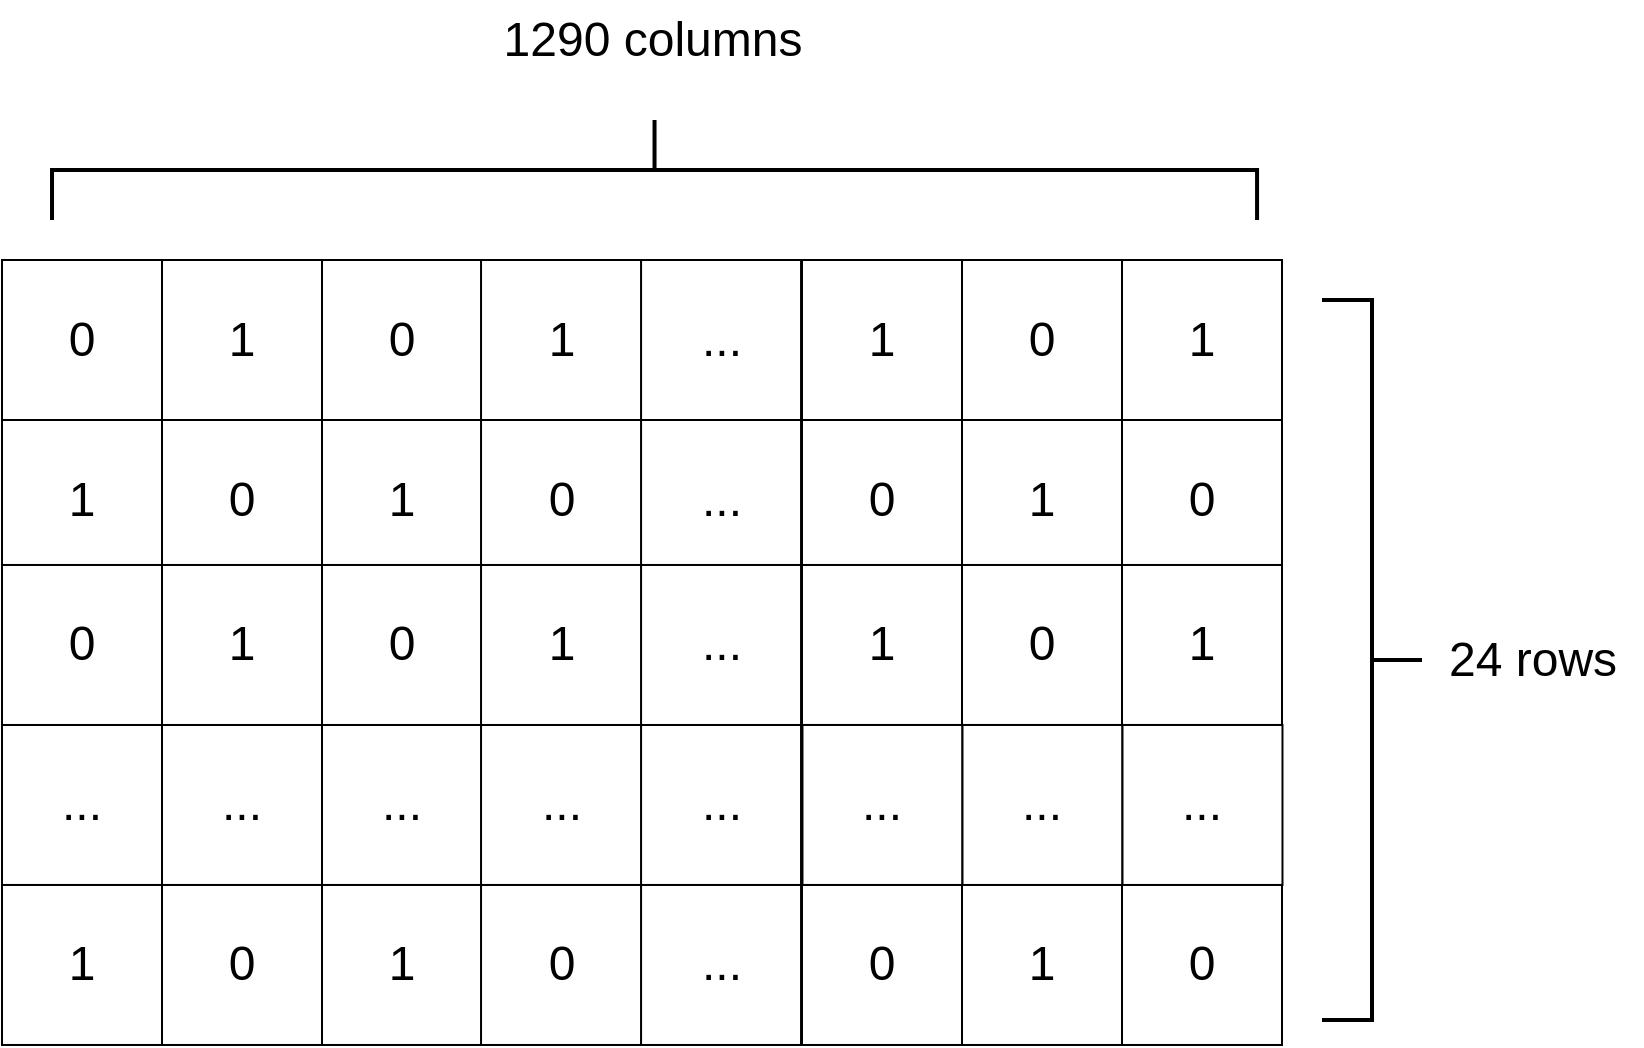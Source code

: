 <mxfile version="24.8.4">
  <diagram name="Page-1" id="5yACLu_tYYQ9U0vQjmjW">
    <mxGraphModel dx="954" dy="581" grid="1" gridSize="10" guides="1" tooltips="1" connect="1" arrows="1" fold="1" page="1" pageScale="1" pageWidth="827" pageHeight="1169" math="0" shadow="0">
      <root>
        <mxCell id="0" />
        <mxCell id="1" parent="0" />
        <mxCell id="NyU2-a-IUpIsPOEJ186r-61" value="&lt;font style=&quot;font-size: 24px;&quot;&gt;0&lt;/font&gt;" style="rounded=0;whiteSpace=wrap;html=1;" parent="1" vertex="1">
          <mxGeometry x="410" y="170" width="80" height="80" as="geometry" />
        </mxCell>
        <mxCell id="NyU2-a-IUpIsPOEJ186r-62" value="&lt;span style=&quot;font-size: 24px;&quot;&gt;1&lt;/span&gt;" style="rounded=0;whiteSpace=wrap;html=1;" parent="1" vertex="1">
          <mxGeometry x="490" y="170" width="80" height="80" as="geometry" />
        </mxCell>
        <mxCell id="NyU2-a-IUpIsPOEJ186r-63" value="&lt;span style=&quot;font-size: 24px;&quot;&gt;0&lt;/span&gt;" style="rounded=0;whiteSpace=wrap;html=1;" parent="1" vertex="1">
          <mxGeometry x="570" y="170" width="80" height="80" as="geometry" />
        </mxCell>
        <mxCell id="NyU2-a-IUpIsPOEJ186r-64" value="&lt;font style=&quot;font-size: 24px;&quot;&gt;...&lt;/font&gt;" style="rounded=0;whiteSpace=wrap;html=1;" parent="1" vertex="1">
          <mxGeometry x="729.52" y="170" width="80" height="80" as="geometry" />
        </mxCell>
        <mxCell id="NyU2-a-IUpIsPOEJ186r-65" value="&lt;span style=&quot;font-size: 24px;&quot;&gt;1&lt;/span&gt;" style="rounded=0;whiteSpace=wrap;html=1;" parent="1" vertex="1">
          <mxGeometry x="810" y="170" width="80" height="80" as="geometry" />
        </mxCell>
        <mxCell id="NyU2-a-IUpIsPOEJ186r-66" value="&lt;span style=&quot;font-size: 24px;&quot;&gt;0&lt;/span&gt;" style="rounded=0;whiteSpace=wrap;html=1;" parent="1" vertex="1">
          <mxGeometry x="890" y="170" width="80" height="80" as="geometry" />
        </mxCell>
        <mxCell id="NyU2-a-IUpIsPOEJ186r-67" value="&lt;span style=&quot;font-size: 24px;&quot;&gt;1&lt;/span&gt;" style="rounded=0;whiteSpace=wrap;html=1;" parent="1" vertex="1">
          <mxGeometry x="970" y="170" width="80" height="80" as="geometry" />
        </mxCell>
        <mxCell id="NyU2-a-IUpIsPOEJ186r-68" value="&lt;span style=&quot;font-size: 24px;&quot;&gt;1&lt;/span&gt;" style="rounded=0;whiteSpace=wrap;html=1;" parent="1" vertex="1">
          <mxGeometry x="410" y="250" width="80" height="80" as="geometry" />
        </mxCell>
        <mxCell id="NyU2-a-IUpIsPOEJ186r-69" value="&lt;span style=&quot;font-size: 24px;&quot;&gt;0&lt;/span&gt;" style="rounded=0;whiteSpace=wrap;html=1;" parent="1" vertex="1">
          <mxGeometry x="490" y="250" width="80" height="80" as="geometry" />
        </mxCell>
        <mxCell id="NyU2-a-IUpIsPOEJ186r-70" value="&lt;span style=&quot;font-size: 24px;&quot;&gt;1&lt;/span&gt;" style="rounded=0;whiteSpace=wrap;html=1;" parent="1" vertex="1">
          <mxGeometry x="570" y="250" width="80" height="80" as="geometry" />
        </mxCell>
        <mxCell id="NyU2-a-IUpIsPOEJ186r-71" value="&lt;font style=&quot;font-size: 24px;&quot;&gt;...&lt;/font&gt;" style="rounded=0;whiteSpace=wrap;html=1;" parent="1" vertex="1">
          <mxGeometry x="729.52" y="250" width="80" height="80" as="geometry" />
        </mxCell>
        <mxCell id="NyU2-a-IUpIsPOEJ186r-75" value="&lt;font style=&quot;font-size: 24px;&quot;&gt;...&lt;/font&gt;" style="rounded=0;whiteSpace=wrap;html=1;" parent="1" vertex="1">
          <mxGeometry x="410" y="402.49" width="80" height="80" as="geometry" />
        </mxCell>
        <mxCell id="NyU2-a-IUpIsPOEJ186r-76" value="&lt;font style=&quot;font-size: 24px;&quot;&gt;...&lt;/font&gt;" style="rounded=0;whiteSpace=wrap;html=1;" parent="1" vertex="1">
          <mxGeometry x="490" y="402.49" width="80" height="80" as="geometry" />
        </mxCell>
        <mxCell id="NyU2-a-IUpIsPOEJ186r-77" value="&lt;font style=&quot;font-size: 24px;&quot;&gt;...&lt;/font&gt;" style="rounded=0;whiteSpace=wrap;html=1;" parent="1" vertex="1">
          <mxGeometry x="570" y="402.49" width="80" height="80" as="geometry" />
        </mxCell>
        <mxCell id="NyU2-a-IUpIsPOEJ186r-78" value="&lt;font style=&quot;font-size: 24px;&quot;&gt;...&lt;/font&gt;" style="rounded=0;whiteSpace=wrap;html=1;" parent="1" vertex="1">
          <mxGeometry x="729.52" y="402.49" width="80" height="80" as="geometry" />
        </mxCell>
        <mxCell id="NyU2-a-IUpIsPOEJ186r-89" value="" style="strokeWidth=2;html=1;shape=mxgraph.flowchart.annotation_2;align=left;labelPosition=right;pointerEvents=1;rotation=-180;" parent="1" vertex="1">
          <mxGeometry x="1070" y="190" width="50" height="360.02" as="geometry" />
        </mxCell>
        <mxCell id="NyU2-a-IUpIsPOEJ186r-90" value="&lt;font style=&quot;font-size: 24px;&quot;&gt;24 rows&lt;/font&gt;" style="text;html=1;align=center;verticalAlign=middle;resizable=0;points=[];autosize=1;strokeColor=none;fillColor=none;" parent="1" vertex="1">
          <mxGeometry x="1120" y="350.01" width="110" height="40" as="geometry" />
        </mxCell>
        <mxCell id="NyU2-a-IUpIsPOEJ186r-91" value="" style="strokeWidth=2;html=1;shape=mxgraph.flowchart.annotation_2;align=left;labelPosition=right;pointerEvents=1;rotation=90;" parent="1" vertex="1">
          <mxGeometry x="711.27" y="-176.25" width="50" height="602.52" as="geometry" />
        </mxCell>
        <mxCell id="NyU2-a-IUpIsPOEJ186r-92" value="&lt;font style=&quot;font-size: 24px;&quot;&gt;1290 columns&lt;/font&gt;" style="text;html=1;align=center;verticalAlign=middle;resizable=0;points=[];autosize=1;strokeColor=none;fillColor=none;" parent="1" vertex="1">
          <mxGeometry x="649.52" y="40" width="170" height="40" as="geometry" />
        </mxCell>
        <mxCell id="l5VGxjxB3sV_cJbCo6qy-1" value="&lt;span style=&quot;font-size: 24px;&quot;&gt;1&lt;/span&gt;" style="rounded=0;whiteSpace=wrap;html=1;" parent="1" vertex="1">
          <mxGeometry x="649.52" y="170.0" width="80" height="80" as="geometry" />
        </mxCell>
        <mxCell id="l5VGxjxB3sV_cJbCo6qy-2" value="&lt;span style=&quot;font-size: 24px;&quot;&gt;0&lt;/span&gt;" style="rounded=0;whiteSpace=wrap;html=1;" parent="1" vertex="1">
          <mxGeometry x="649.52" y="250.0" width="80" height="80" as="geometry" />
        </mxCell>
        <mxCell id="l5VGxjxB3sV_cJbCo6qy-3" value="&lt;font style=&quot;font-size: 24px;&quot;&gt;...&lt;/font&gt;" style="rounded=0;whiteSpace=wrap;html=1;" parent="1" vertex="1">
          <mxGeometry x="649.52" y="402.49" width="80" height="80" as="geometry" />
        </mxCell>
        <mxCell id="l5VGxjxB3sV_cJbCo6qy-5" value="&lt;span style=&quot;font-size: 24px;&quot;&gt;0&lt;/span&gt;" style="rounded=0;whiteSpace=wrap;html=1;" parent="1" vertex="1">
          <mxGeometry x="810" y="250" width="80" height="80" as="geometry" />
        </mxCell>
        <mxCell id="l5VGxjxB3sV_cJbCo6qy-6" value="&lt;span style=&quot;font-size: 24px;&quot;&gt;1&lt;/span&gt;" style="rounded=0;whiteSpace=wrap;html=1;" parent="1" vertex="1">
          <mxGeometry x="890" y="250" width="80" height="80" as="geometry" />
        </mxCell>
        <mxCell id="l5VGxjxB3sV_cJbCo6qy-7" value="&lt;span style=&quot;font-size: 24px;&quot;&gt;0&lt;/span&gt;" style="rounded=0;whiteSpace=wrap;html=1;" parent="1" vertex="1">
          <mxGeometry x="970" y="250" width="80" height="80" as="geometry" />
        </mxCell>
        <mxCell id="l5VGxjxB3sV_cJbCo6qy-8" value="&lt;font style=&quot;font-size: 24px;&quot;&gt;0&lt;/font&gt;" style="rounded=0;whiteSpace=wrap;html=1;" parent="1" vertex="1">
          <mxGeometry x="410" y="322.49" width="80" height="80" as="geometry" />
        </mxCell>
        <mxCell id="l5VGxjxB3sV_cJbCo6qy-9" value="&lt;span style=&quot;font-size: 24px;&quot;&gt;1&lt;/span&gt;" style="rounded=0;whiteSpace=wrap;html=1;" parent="1" vertex="1">
          <mxGeometry x="490" y="322.49" width="80" height="80" as="geometry" />
        </mxCell>
        <mxCell id="l5VGxjxB3sV_cJbCo6qy-10" value="&lt;span style=&quot;font-size: 24px;&quot;&gt;0&lt;/span&gt;" style="rounded=0;whiteSpace=wrap;html=1;" parent="1" vertex="1">
          <mxGeometry x="570" y="322.49" width="80" height="80" as="geometry" />
        </mxCell>
        <mxCell id="l5VGxjxB3sV_cJbCo6qy-11" value="&lt;font style=&quot;font-size: 24px;&quot;&gt;...&lt;/font&gt;" style="rounded=0;whiteSpace=wrap;html=1;" parent="1" vertex="1">
          <mxGeometry x="729.52" y="322.49" width="80" height="80" as="geometry" />
        </mxCell>
        <mxCell id="l5VGxjxB3sV_cJbCo6qy-12" value="&lt;span style=&quot;font-size: 24px;&quot;&gt;1&lt;/span&gt;" style="rounded=0;whiteSpace=wrap;html=1;" parent="1" vertex="1">
          <mxGeometry x="810" y="322.49" width="80" height="80" as="geometry" />
        </mxCell>
        <mxCell id="l5VGxjxB3sV_cJbCo6qy-13" value="&lt;span style=&quot;font-size: 24px;&quot;&gt;0&lt;/span&gt;" style="rounded=0;whiteSpace=wrap;html=1;" parent="1" vertex="1">
          <mxGeometry x="890" y="322.49" width="80" height="80" as="geometry" />
        </mxCell>
        <mxCell id="l5VGxjxB3sV_cJbCo6qy-14" value="&lt;span style=&quot;font-size: 24px;&quot;&gt;1&lt;/span&gt;" style="rounded=0;whiteSpace=wrap;html=1;" parent="1" vertex="1">
          <mxGeometry x="970" y="322.49" width="80" height="80" as="geometry" />
        </mxCell>
        <mxCell id="l5VGxjxB3sV_cJbCo6qy-16" value="&lt;span style=&quot;font-size: 24px;&quot;&gt;1&lt;/span&gt;" style="rounded=0;whiteSpace=wrap;html=1;" parent="1" vertex="1">
          <mxGeometry x="649.52" y="322.49" width="80" height="80" as="geometry" />
        </mxCell>
        <mxCell id="l5VGxjxB3sV_cJbCo6qy-22" value="&lt;font style=&quot;font-size: 24px;&quot;&gt;...&lt;/font&gt;" style="rounded=0;whiteSpace=wrap;html=1;" parent="1" vertex="1">
          <mxGeometry x="810.24" y="402.49" width="80" height="80" as="geometry" />
        </mxCell>
        <mxCell id="l5VGxjxB3sV_cJbCo6qy-23" value="&lt;font style=&quot;font-size: 24px;&quot;&gt;...&lt;/font&gt;" style="rounded=0;whiteSpace=wrap;html=1;" parent="1" vertex="1">
          <mxGeometry x="890.24" y="402.49" width="80" height="80" as="geometry" />
        </mxCell>
        <mxCell id="l5VGxjxB3sV_cJbCo6qy-24" value="&lt;font style=&quot;font-size: 24px;&quot;&gt;...&lt;/font&gt;" style="rounded=0;whiteSpace=wrap;html=1;" parent="1" vertex="1">
          <mxGeometry x="970.24" y="402.49" width="80" height="80" as="geometry" />
        </mxCell>
        <mxCell id="l5VGxjxB3sV_cJbCo6qy-27" value="&lt;font style=&quot;font-size: 24px;&quot;&gt;1&lt;/font&gt;" style="rounded=0;whiteSpace=wrap;html=1;" parent="1" vertex="1">
          <mxGeometry x="410" y="482.49" width="80" height="80" as="geometry" />
        </mxCell>
        <mxCell id="l5VGxjxB3sV_cJbCo6qy-28" value="&lt;span style=&quot;font-size: 24px;&quot;&gt;0&lt;/span&gt;" style="rounded=0;whiteSpace=wrap;html=1;" parent="1" vertex="1">
          <mxGeometry x="490" y="482.49" width="80" height="80" as="geometry" />
        </mxCell>
        <mxCell id="l5VGxjxB3sV_cJbCo6qy-29" value="&lt;span style=&quot;font-size: 24px;&quot;&gt;1&lt;/span&gt;" style="rounded=0;whiteSpace=wrap;html=1;" parent="1" vertex="1">
          <mxGeometry x="570" y="482.49" width="80" height="80" as="geometry" />
        </mxCell>
        <mxCell id="l5VGxjxB3sV_cJbCo6qy-30" value="&lt;font style=&quot;font-size: 24px;&quot;&gt;...&lt;/font&gt;" style="rounded=0;whiteSpace=wrap;html=1;" parent="1" vertex="1">
          <mxGeometry x="729.52" y="482.49" width="80" height="80" as="geometry" />
        </mxCell>
        <mxCell id="l5VGxjxB3sV_cJbCo6qy-31" value="&lt;span style=&quot;font-size: 24px;&quot;&gt;0&lt;/span&gt;" style="rounded=0;whiteSpace=wrap;html=1;" parent="1" vertex="1">
          <mxGeometry x="810" y="482.49" width="80" height="80" as="geometry" />
        </mxCell>
        <mxCell id="l5VGxjxB3sV_cJbCo6qy-32" value="&lt;span style=&quot;font-size: 24px;&quot;&gt;1&lt;/span&gt;" style="rounded=0;whiteSpace=wrap;html=1;" parent="1" vertex="1">
          <mxGeometry x="890" y="482.49" width="80" height="80" as="geometry" />
        </mxCell>
        <mxCell id="l5VGxjxB3sV_cJbCo6qy-33" value="&lt;span style=&quot;font-size: 24px;&quot;&gt;0&lt;/span&gt;" style="rounded=0;whiteSpace=wrap;html=1;" parent="1" vertex="1">
          <mxGeometry x="970" y="482.49" width="80" height="80" as="geometry" />
        </mxCell>
        <mxCell id="l5VGxjxB3sV_cJbCo6qy-34" value="&lt;span style=&quot;font-size: 24px;&quot;&gt;0&lt;/span&gt;" style="rounded=0;whiteSpace=wrap;html=1;" parent="1" vertex="1">
          <mxGeometry x="649.52" y="482.49" width="80" height="80" as="geometry" />
        </mxCell>
      </root>
    </mxGraphModel>
  </diagram>
</mxfile>
